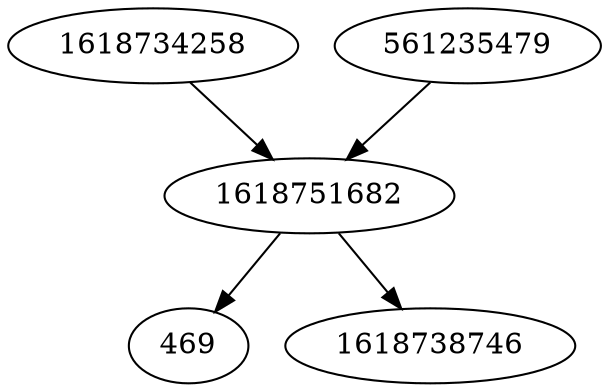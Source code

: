 strict digraph  {
1618751682;
1618734258;
469;
561235479;
1618738746;
1618751682 -> 1618738746;
1618751682 -> 469;
1618734258 -> 1618751682;
561235479 -> 1618751682;
}
